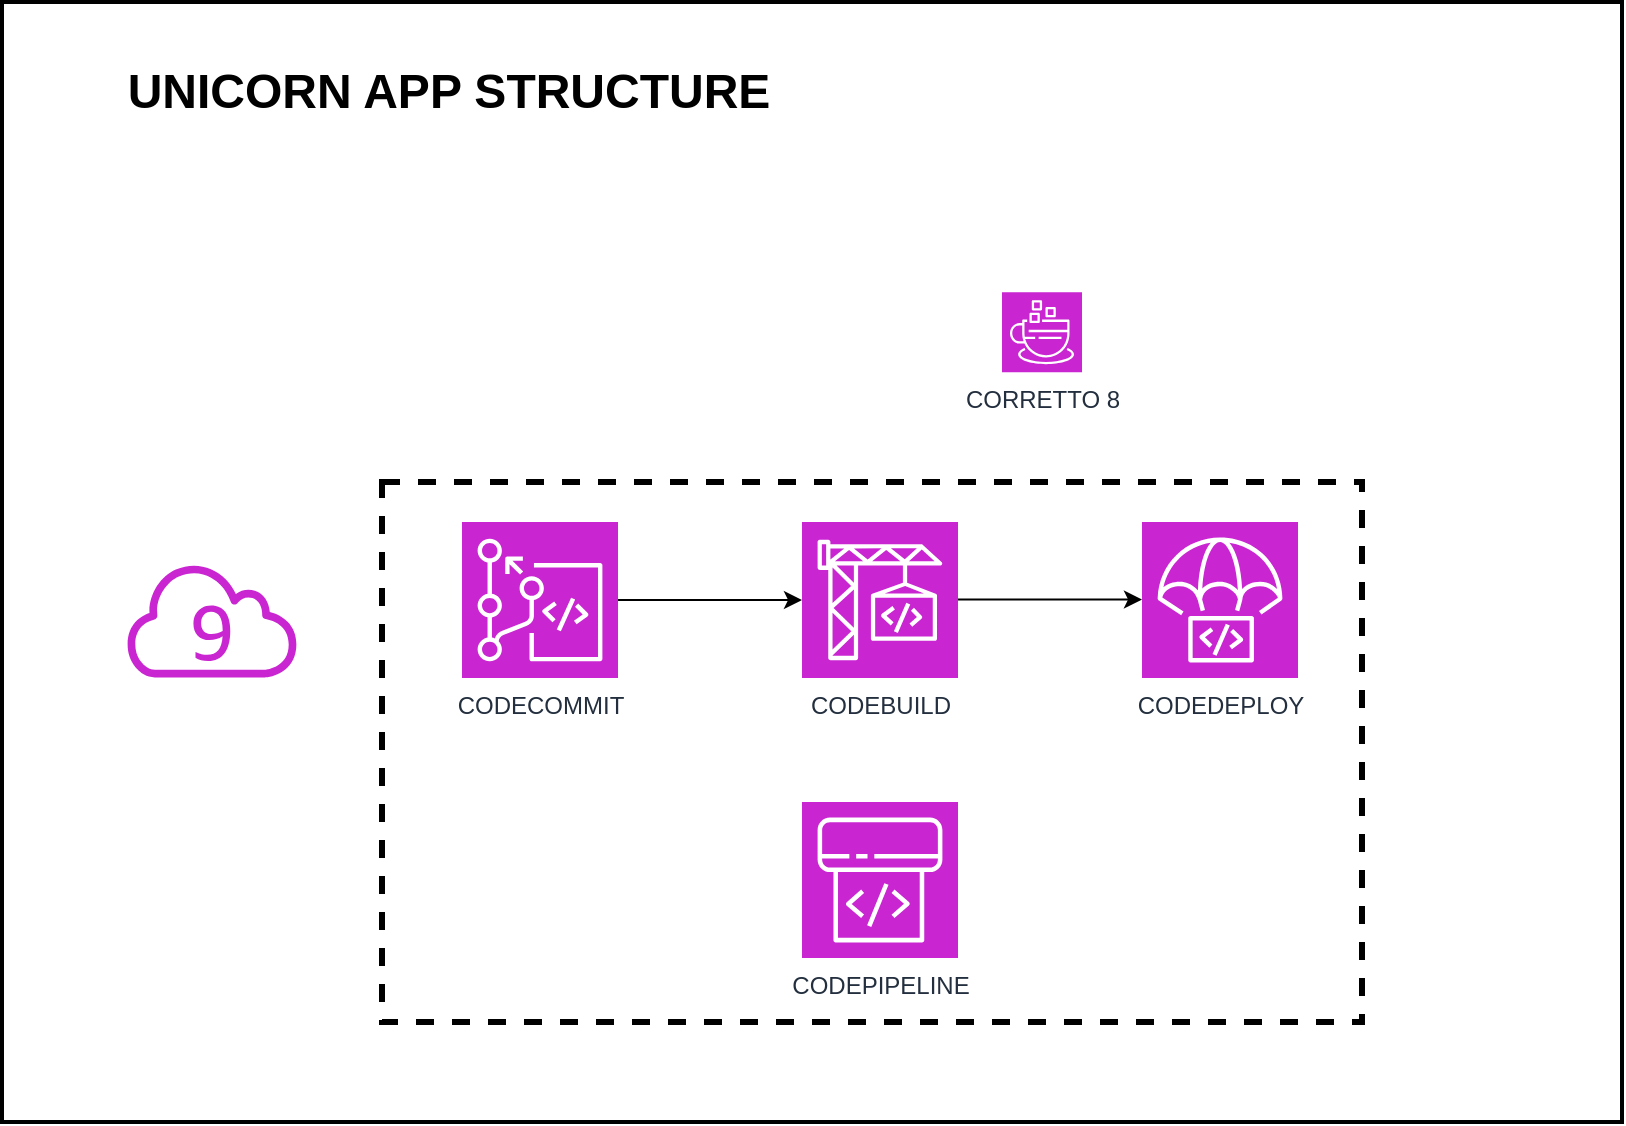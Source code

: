 <mxfile version="22.1.3" type="device">
  <diagram name="Page-1" id="Dx7HrhBQbWMBUdgBSTnh">
    <mxGraphModel dx="1185" dy="647" grid="1" gridSize="10" guides="1" tooltips="1" connect="1" arrows="1" fold="1" page="1" pageScale="1" pageWidth="850" pageHeight="1100" math="0" shadow="0">
      <root>
        <mxCell id="0" />
        <mxCell id="1" parent="0" />
        <mxCell id="vDkOV1muXaayocEo5LOx-1" value="CODECOMMIT" style="sketch=0;points=[[0,0,0],[0.25,0,0],[0.5,0,0],[0.75,0,0],[1,0,0],[0,1,0],[0.25,1,0],[0.5,1,0],[0.75,1,0],[1,1,0],[0,0.25,0],[0,0.5,0],[0,0.75,0],[1,0.25,0],[1,0.5,0],[1,0.75,0]];outlineConnect=0;fontColor=#232F3E;fillColor=#C925D1;strokeColor=#ffffff;dashed=0;verticalLabelPosition=bottom;verticalAlign=top;align=center;html=1;fontSize=12;fontStyle=0;aspect=fixed;shape=mxgraph.aws4.resourceIcon;resIcon=mxgraph.aws4.codecommit;" vertex="1" parent="1">
          <mxGeometry x="240" y="400" width="78" height="78" as="geometry" />
        </mxCell>
        <mxCell id="vDkOV1muXaayocEo5LOx-4" value="" style="sketch=0;outlineConnect=0;fontColor=#232F3E;gradientColor=none;fillColor=#C925D1;strokeColor=none;dashed=0;verticalLabelPosition=bottom;verticalAlign=top;align=center;html=1;fontSize=12;fontStyle=0;aspect=fixed;shape=mxgraph.aws4.cloud9;" vertex="1" parent="1">
          <mxGeometry x="70" y="420" width="90" height="57.69" as="geometry" />
        </mxCell>
        <mxCell id="vDkOV1muXaayocEo5LOx-7" value="CODEBUILD" style="sketch=0;points=[[0,0,0],[0.25,0,0],[0.5,0,0],[0.75,0,0],[1,0,0],[0,1,0],[0.25,1,0],[0.5,1,0],[0.75,1,0],[1,1,0],[0,0.25,0],[0,0.5,0],[0,0.75,0],[1,0.25,0],[1,0.5,0],[1,0.75,0]];outlineConnect=0;fontColor=#232F3E;fillColor=#C925D1;strokeColor=#ffffff;dashed=0;verticalLabelPosition=bottom;verticalAlign=top;align=center;html=1;fontSize=12;fontStyle=0;aspect=fixed;shape=mxgraph.aws4.resourceIcon;resIcon=mxgraph.aws4.codebuild;" vertex="1" parent="1">
          <mxGeometry x="410" y="400" width="78" height="78" as="geometry" />
        </mxCell>
        <mxCell id="vDkOV1muXaayocEo5LOx-8" value="CODEDEPLOY" style="sketch=0;points=[[0,0,0],[0.25,0,0],[0.5,0,0],[0.75,0,0],[1,0,0],[0,1,0],[0.25,1,0],[0.5,1,0],[0.75,1,0],[1,1,0],[0,0.25,0],[0,0.5,0],[0,0.75,0],[1,0.25,0],[1,0.5,0],[1,0.75,0]];outlineConnect=0;fontColor=#232F3E;fillColor=#C925D1;strokeColor=#ffffff;dashed=0;verticalLabelPosition=bottom;verticalAlign=top;align=center;html=1;fontSize=12;fontStyle=0;aspect=fixed;shape=mxgraph.aws4.resourceIcon;resIcon=mxgraph.aws4.codedeploy;" vertex="1" parent="1">
          <mxGeometry x="580" y="400" width="78" height="78" as="geometry" />
        </mxCell>
        <mxCell id="vDkOV1muXaayocEo5LOx-9" value="" style="shape=image;verticalLabelPosition=bottom;labelBackgroundColor=default;verticalAlign=top;aspect=fixed;imageAspect=0;image=https://miro.medium.com/v2/resize:fit:1400/0*npJtyZTaTB_pyDrU.jpg;" vertex="1" parent="1">
          <mxGeometry x="110" y="270.18" width="142.24" height="69.82" as="geometry" />
        </mxCell>
        <mxCell id="vDkOV1muXaayocEo5LOx-10" value="" style="shape=image;verticalLabelPosition=bottom;labelBackgroundColor=default;verticalAlign=top;aspect=fixed;imageAspect=0;image=https://cdn.arstechnica.net/wp-content/uploads/2016/01/openjdk.jpg;" vertex="1" parent="1">
          <mxGeometry x="302" y="270.18" width="131.6" height="69.82" as="geometry" />
        </mxCell>
        <mxCell id="vDkOV1muXaayocEo5LOx-12" value="&lt;font style=&quot;font-size: 24px;&quot;&gt;UNICORN APP STRUCTURE&lt;/font&gt;" style="text;html=1;align=center;verticalAlign=middle;resizable=0;points=[];autosize=1;strokeColor=none;fillColor=none;fontStyle=1" vertex="1" parent="1">
          <mxGeometry x="63.1" y="165" width="340" height="40" as="geometry" />
        </mxCell>
        <mxCell id="vDkOV1muXaayocEo5LOx-13" value="CORRETTO 8" style="sketch=0;points=[[0,0,0],[0.25,0,0],[0.5,0,0],[0.75,0,0],[1,0,0],[0,1,0],[0.25,1,0],[0.5,1,0],[0.75,1,0],[1,1,0],[0,0.25,0],[0,0.5,0],[0,0.75,0],[1,0.25,0],[1,0.5,0],[1,0.75,0]];outlineConnect=0;fontColor=#232F3E;fillColor=#C925D1;strokeColor=#ffffff;dashed=0;verticalLabelPosition=bottom;verticalAlign=top;align=center;html=1;fontSize=12;fontStyle=0;aspect=fixed;shape=mxgraph.aws4.resourceIcon;resIcon=mxgraph.aws4.corretto;" vertex="1" parent="1">
          <mxGeometry x="510" y="285.09" width="40" height="40" as="geometry" />
        </mxCell>
        <mxCell id="vDkOV1muXaayocEo5LOx-17" value="" style="endArrow=classic;html=1;rounded=0;exitX=1;exitY=0.5;exitDx=0;exitDy=0;exitPerimeter=0;entryX=0;entryY=0.5;entryDx=0;entryDy=0;entryPerimeter=0;" edge="1" parent="1" source="vDkOV1muXaayocEo5LOx-1" target="vDkOV1muXaayocEo5LOx-7">
          <mxGeometry width="50" height="50" relative="1" as="geometry">
            <mxPoint x="470" y="600" as="sourcePoint" />
            <mxPoint x="520" y="550" as="targetPoint" />
          </mxGeometry>
        </mxCell>
        <mxCell id="vDkOV1muXaayocEo5LOx-14" value="CODEPIPELINE" style="sketch=0;points=[[0,0,0],[0.25,0,0],[0.5,0,0],[0.75,0,0],[1,0,0],[0,1,0],[0.25,1,0],[0.5,1,0],[0.75,1,0],[1,1,0],[0,0.25,0],[0,0.5,0],[0,0.75,0],[1,0.25,0],[1,0.5,0],[1,0.75,0]];outlineConnect=0;fontColor=#232F3E;fillColor=#C925D1;strokeColor=#ffffff;dashed=0;verticalLabelPosition=bottom;verticalAlign=top;align=center;html=1;fontSize=12;fontStyle=0;aspect=fixed;shape=mxgraph.aws4.resourceIcon;resIcon=mxgraph.aws4.codepipeline;" vertex="1" parent="1">
          <mxGeometry x="410" y="540" width="78" height="78" as="geometry" />
        </mxCell>
        <mxCell id="vDkOV1muXaayocEo5LOx-18" value="" style="endArrow=classic;html=1;rounded=0;exitX=1;exitY=0.5;exitDx=0;exitDy=0;exitPerimeter=0;entryX=0;entryY=0.5;entryDx=0;entryDy=0;entryPerimeter=0;" edge="1" parent="1">
          <mxGeometry width="50" height="50" relative="1" as="geometry">
            <mxPoint x="488" y="438.76" as="sourcePoint" />
            <mxPoint x="580" y="438.76" as="targetPoint" />
          </mxGeometry>
        </mxCell>
        <mxCell id="vDkOV1muXaayocEo5LOx-22" value="" style="rounded=0;whiteSpace=wrap;html=1;fillColor=none;dashed=1;strokeWidth=3;" vertex="1" parent="1">
          <mxGeometry x="200" y="380" width="490" height="270" as="geometry" />
        </mxCell>
        <mxCell id="vDkOV1muXaayocEo5LOx-23" value="" style="rounded=0;whiteSpace=wrap;html=1;fillColor=none;strokeWidth=2;" vertex="1" parent="1">
          <mxGeometry x="10" y="140" width="810" height="560" as="geometry" />
        </mxCell>
      </root>
    </mxGraphModel>
  </diagram>
</mxfile>
